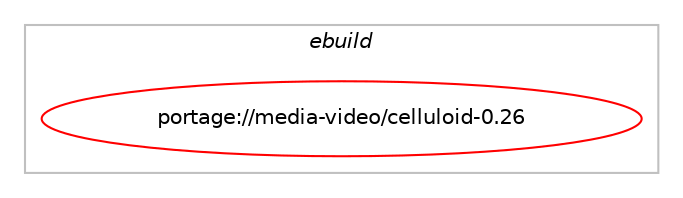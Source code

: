 digraph prolog {

# *************
# Graph options
# *************

newrank=true;
concentrate=true;
compound=true;
graph [rankdir=LR,fontname=Helvetica,fontsize=10,ranksep=1.5];#, ranksep=2.5, nodesep=0.2];
edge  [arrowhead=vee];
node  [fontname=Helvetica,fontsize=10];

# **********
# The ebuild
# **********

subgraph cluster_leftcol {
color=gray;
label=<<i>ebuild</i>>;
id [label="portage://media-video/celluloid-0.26", color=red, width=4, href="../media-video/celluloid-0.26.svg"];
}

# ****************
# The dependencies
# ****************

subgraph cluster_midcol {
color=gray;
label=<<i>dependencies</i>>;
subgraph cluster_compile {
fillcolor="#eeeeee";
style=filled;
label=<<i>compile</i>>;
# *** BEGIN UNKNOWN DEPENDENCY TYPE (TODO) ***
# id -> equal(package_dependency(portage://media-video/celluloid-0.26,install,no,dev-libs,glib,greaterequal,[2.66,,,2.66],[slot(2)],[]))
# *** END UNKNOWN DEPENDENCY TYPE (TODO) ***

# *** BEGIN UNKNOWN DEPENDENCY TYPE (TODO) ***
# id -> equal(package_dependency(portage://media-video/celluloid-0.26,install,no,gui-libs,gtk,greaterequal,[4.6.1,,,4.6.1],[slot(4)],[]))
# *** END UNKNOWN DEPENDENCY TYPE (TODO) ***

# *** BEGIN UNKNOWN DEPENDENCY TYPE (TODO) ***
# id -> equal(package_dependency(portage://media-video/celluloid-0.26,install,no,gui-libs,libadwaita,greaterequal,[1.2.0,,,1.2.0],[slot(1)],[]))
# *** END UNKNOWN DEPENDENCY TYPE (TODO) ***

# *** BEGIN UNKNOWN DEPENDENCY TYPE (TODO) ***
# id -> equal(package_dependency(portage://media-video/celluloid-0.26,install,no,media-libs,libepoxy,none,[,,],[],[]))
# *** END UNKNOWN DEPENDENCY TYPE (TODO) ***

# *** BEGIN UNKNOWN DEPENDENCY TYPE (TODO) ***
# id -> equal(package_dependency(portage://media-video/celluloid-0.26,install,no,media-video,mpv,greaterequal,[0.32,,,0.32],any_same_slot,[use(enable(libmpv),none)]))
# *** END UNKNOWN DEPENDENCY TYPE (TODO) ***

}
subgraph cluster_compileandrun {
fillcolor="#eeeeee";
style=filled;
label=<<i>compile and run</i>>;
}
subgraph cluster_run {
fillcolor="#eeeeee";
style=filled;
label=<<i>run</i>>;
# *** BEGIN UNKNOWN DEPENDENCY TYPE (TODO) ***
# id -> equal(package_dependency(portage://media-video/celluloid-0.26,run,no,dev-libs,glib,greaterequal,[2.66,,,2.66],[slot(2)],[]))
# *** END UNKNOWN DEPENDENCY TYPE (TODO) ***

# *** BEGIN UNKNOWN DEPENDENCY TYPE (TODO) ***
# id -> equal(package_dependency(portage://media-video/celluloid-0.26,run,no,gui-libs,gtk,greaterequal,[4.6.1,,,4.6.1],[slot(4)],[]))
# *** END UNKNOWN DEPENDENCY TYPE (TODO) ***

# *** BEGIN UNKNOWN DEPENDENCY TYPE (TODO) ***
# id -> equal(package_dependency(portage://media-video/celluloid-0.26,run,no,gui-libs,libadwaita,greaterequal,[1.2.0,,,1.2.0],[slot(1)],[]))
# *** END UNKNOWN DEPENDENCY TYPE (TODO) ***

# *** BEGIN UNKNOWN DEPENDENCY TYPE (TODO) ***
# id -> equal(package_dependency(portage://media-video/celluloid-0.26,run,no,media-libs,libepoxy,none,[,,],[],[]))
# *** END UNKNOWN DEPENDENCY TYPE (TODO) ***

# *** BEGIN UNKNOWN DEPENDENCY TYPE (TODO) ***
# id -> equal(package_dependency(portage://media-video/celluloid-0.26,run,no,media-video,mpv,greaterequal,[0.32,,,0.32],any_same_slot,[use(enable(libmpv),none)]))
# *** END UNKNOWN DEPENDENCY TYPE (TODO) ***

}
}

# **************
# The candidates
# **************

subgraph cluster_choices {
rank=same;
color=gray;
label=<<i>candidates</i>>;

}

}
